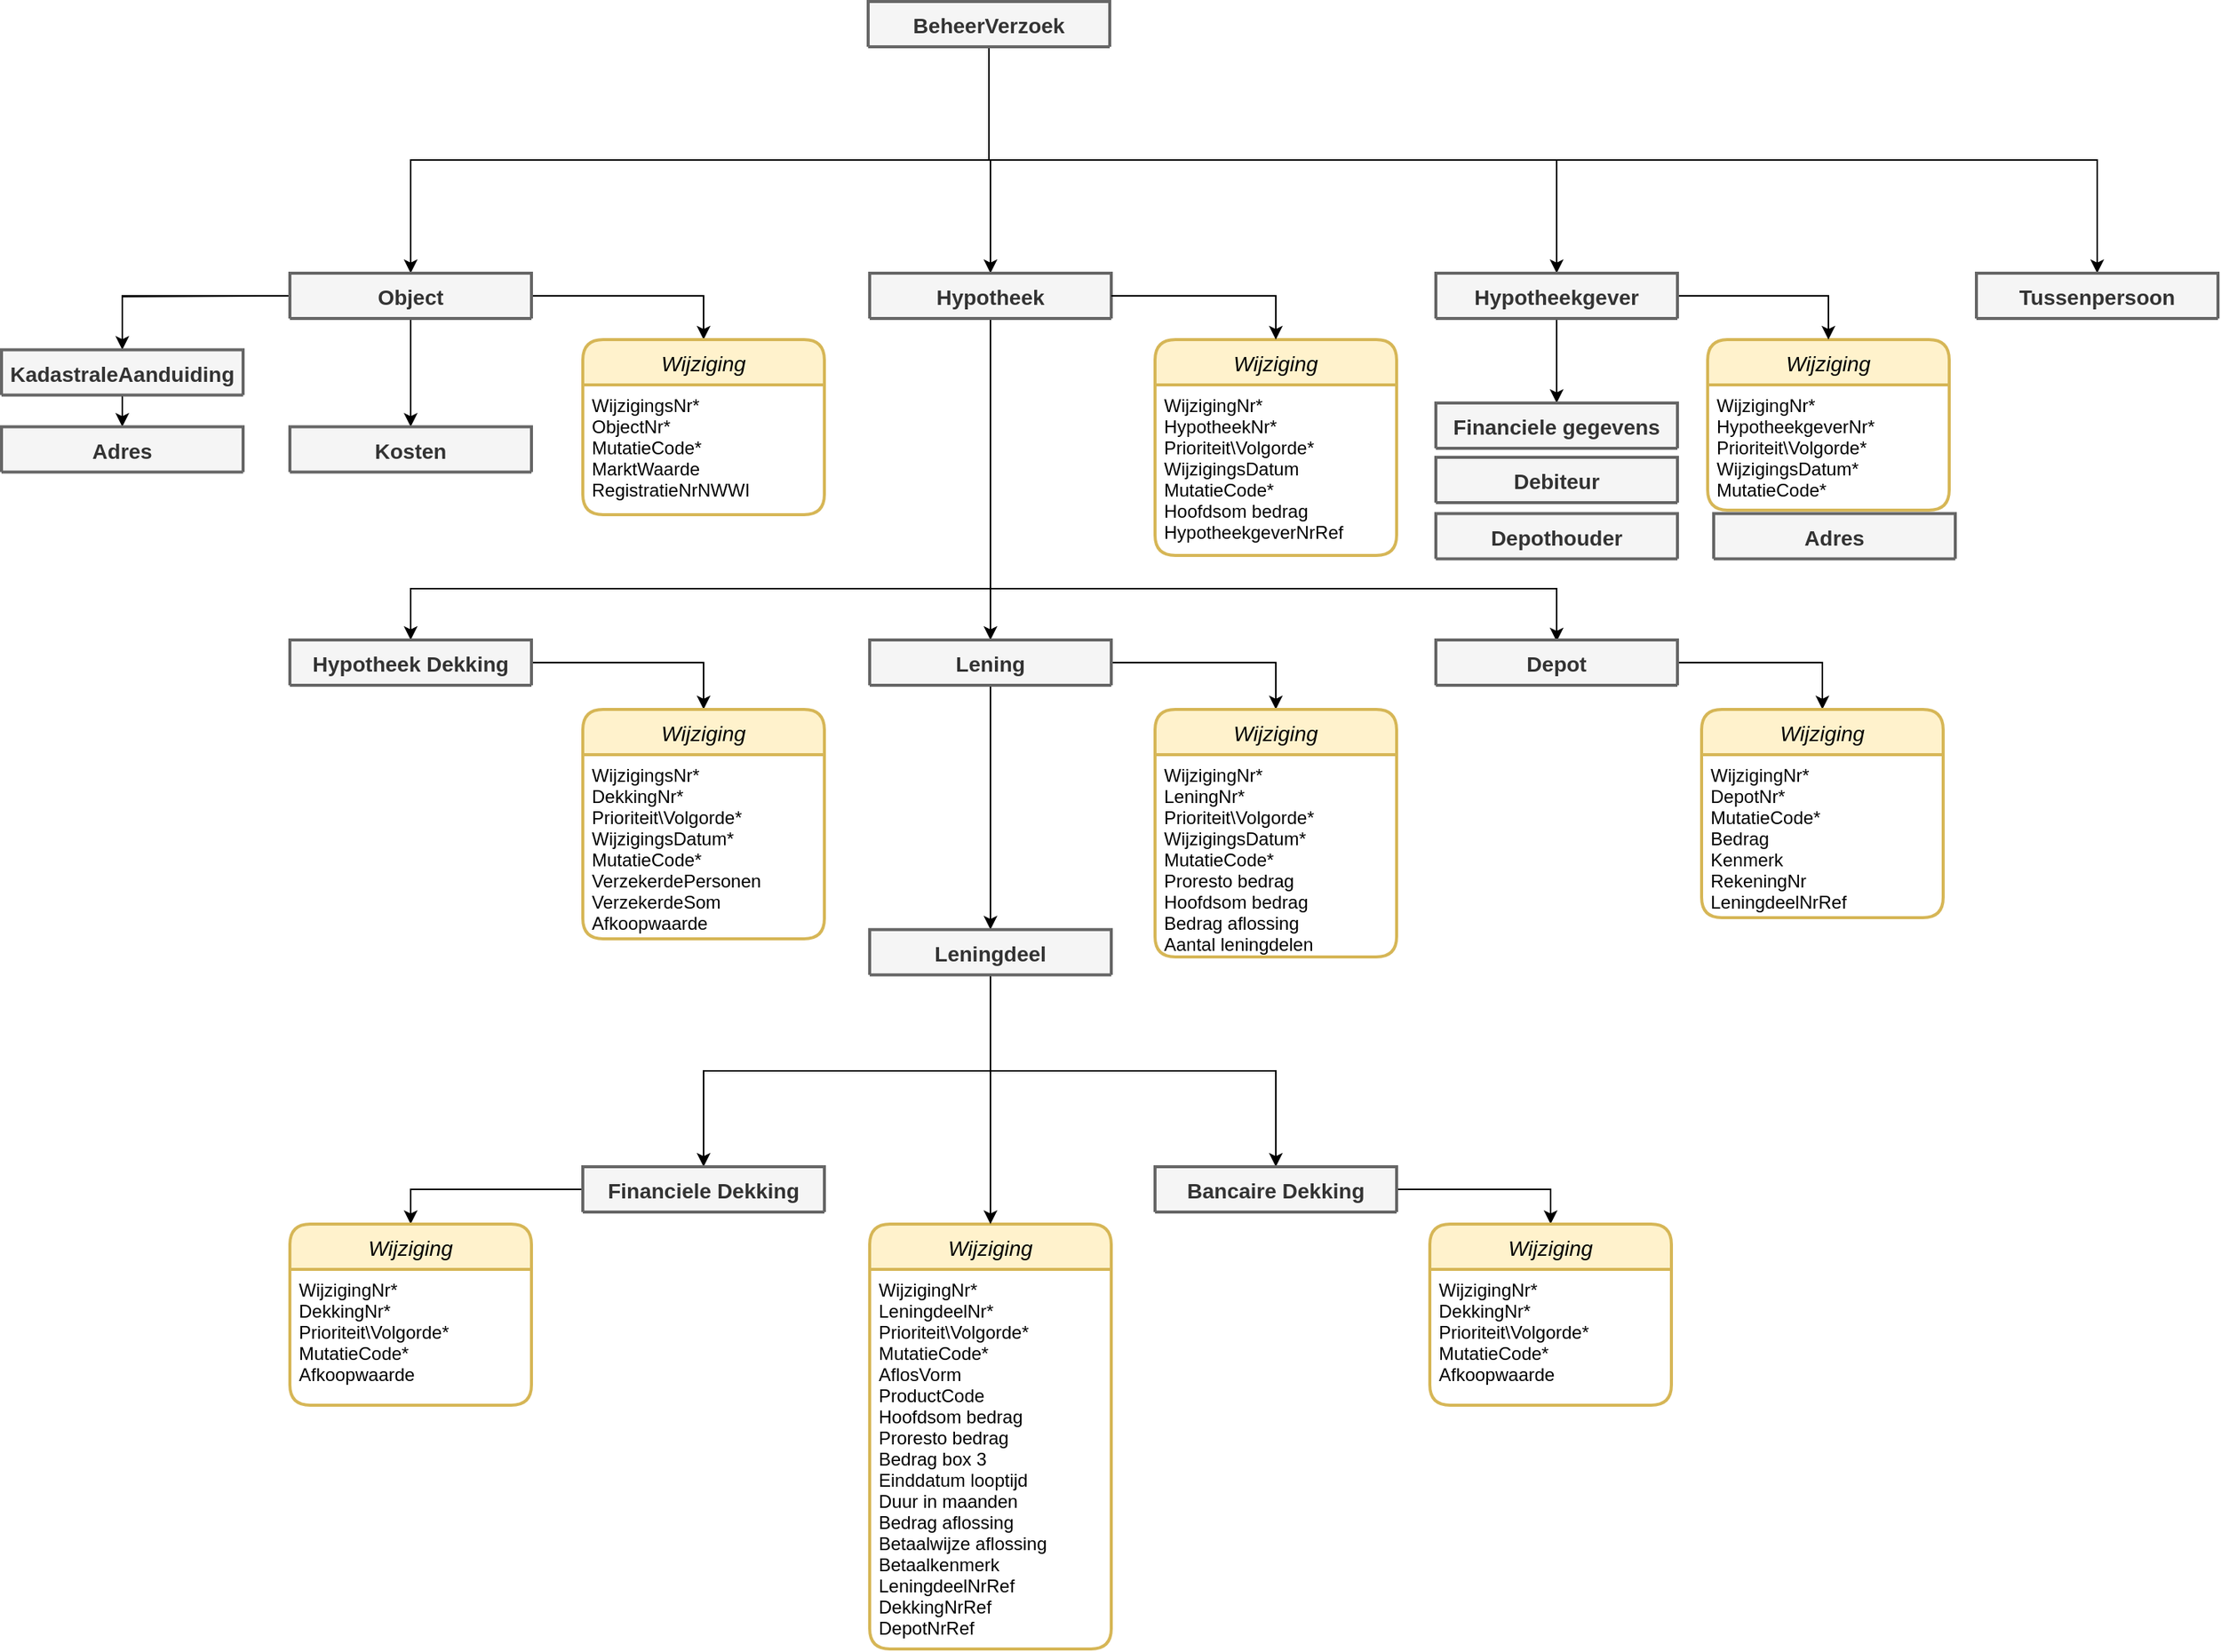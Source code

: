 <mxfile version="13.7.3" type="github">
  <diagram id="9AT7JnX1zXT0VslW_CJV" name="Page-1">
    <mxGraphModel dx="8692" dy="1246" grid="0" gridSize="10" guides="1" tooltips="1" connect="1" arrows="1" fold="1" page="0" pageScale="1" pageWidth="827" pageHeight="1169" math="0" shadow="0">
      <root>
        <mxCell id="0" />
        <mxCell id="1" parent="0" />
        <mxCell id="HXOMVxGDbbJaBRu_FrNp-1" style="edgeStyle=orthogonalEdgeStyle;rounded=0;orthogonalLoop=1;jettySize=auto;html=1;exitX=0.5;exitY=1;exitDx=0;exitDy=0;" edge="1" parent="1" source="HXOMVxGDbbJaBRu_FrNp-32" target="HXOMVxGDbbJaBRu_FrNp-8">
          <mxGeometry relative="1" as="geometry" />
        </mxCell>
        <mxCell id="HXOMVxGDbbJaBRu_FrNp-2" style="edgeStyle=orthogonalEdgeStyle;rounded=0;orthogonalLoop=1;jettySize=auto;html=1;exitX=0.5;exitY=1;exitDx=0;exitDy=0;" edge="1" parent="1" source="HXOMVxGDbbJaBRu_FrNp-32" target="HXOMVxGDbbJaBRu_FrNp-13">
          <mxGeometry relative="1" as="geometry" />
        </mxCell>
        <mxCell id="HXOMVxGDbbJaBRu_FrNp-3" style="edgeStyle=orthogonalEdgeStyle;rounded=0;orthogonalLoop=1;jettySize=auto;html=1;exitX=0.5;exitY=1;exitDx=0;exitDy=0;" edge="1" parent="1" source="HXOMVxGDbbJaBRu_FrNp-32" target="HXOMVxGDbbJaBRu_FrNp-65">
          <mxGeometry relative="1" as="geometry" />
        </mxCell>
        <mxCell id="HXOMVxGDbbJaBRu_FrNp-4" style="edgeStyle=orthogonalEdgeStyle;rounded=0;orthogonalLoop=1;jettySize=auto;html=1;exitX=0.5;exitY=1;exitDx=0;exitDy=0;entryX=0.5;entryY=0;entryDx=0;entryDy=0;" edge="1" parent="1" source="HXOMVxGDbbJaBRu_FrNp-8" target="HXOMVxGDbbJaBRu_FrNp-57">
          <mxGeometry relative="1" as="geometry">
            <mxPoint x="-6399.996" y="267.0" as="sourcePoint" />
          </mxGeometry>
        </mxCell>
        <mxCell id="HXOMVxGDbbJaBRu_FrNp-5" style="edgeStyle=orthogonalEdgeStyle;rounded=0;orthogonalLoop=1;jettySize=auto;html=1;exitX=1;exitY=0.5;exitDx=0;exitDy=0;entryX=0.5;entryY=0;entryDx=0;entryDy=0;fontStyle=1" edge="1" parent="1" target="HXOMVxGDbbJaBRu_FrNp-26" source="HXOMVxGDbbJaBRu_FrNp-8">
          <mxGeometry relative="1" as="geometry">
            <mxPoint x="-6327" y="244" as="sourcePoint" />
          </mxGeometry>
        </mxCell>
        <mxCell id="HXOMVxGDbbJaBRu_FrNp-6" style="edgeStyle=orthogonalEdgeStyle;rounded=0;orthogonalLoop=1;jettySize=auto;html=1;exitX=0;exitY=0.5;exitDx=0;exitDy=0;" edge="1" parent="1" target="HXOMVxGDbbJaBRu_FrNp-18">
          <mxGeometry relative="1" as="geometry">
            <mxPoint x="-6508" y="244" as="sourcePoint" />
          </mxGeometry>
        </mxCell>
        <mxCell id="HXOMVxGDbbJaBRu_FrNp-7" style="edgeStyle=orthogonalEdgeStyle;rounded=0;orthogonalLoop=1;jettySize=auto;html=1;exitX=0;exitY=0.5;exitDx=0;exitDy=0;entryX=0.5;entryY=0;entryDx=0;entryDy=0;" edge="1" parent="1" source="HXOMVxGDbbJaBRu_FrNp-8" target="HXOMVxGDbbJaBRu_FrNp-16">
          <mxGeometry relative="1" as="geometry">
            <mxPoint x="-6508" y="244" as="sourcePoint" />
          </mxGeometry>
        </mxCell>
        <mxCell id="HXOMVxGDbbJaBRu_FrNp-8" value="Object" style="swimlane;childLayout=stackLayout;horizontal=1;startSize=30;horizontalStack=0;fillColor=#f5f5f5;rounded=1;fontSize=14;fontStyle=1;strokeWidth=2;resizeParent=0;resizeLast=1;shadow=0;dashed=0;align=center;strokeColor=#666666;fontColor=#333333;" vertex="1" collapsed="1" parent="1">
          <mxGeometry x="-6490" y="229" width="160" height="30" as="geometry">
            <mxRectangle x="-6460" y="237" width="160" height="99" as="alternateBounds" />
          </mxGeometry>
        </mxCell>
        <mxCell id="HXOMVxGDbbJaBRu_FrNp-9" value="ObjectNr*&#xa;Mutatietype*&#xa;MarktWaarde&#xa;WOZWaarde" style="align=left;strokeColor=none;fillColor=none;spacingLeft=4;fontSize=12;verticalAlign=top;resizable=0;rotatable=0;part=1;" vertex="1" parent="HXOMVxGDbbJaBRu_FrNp-8">
          <mxGeometry y="30" width="160" as="geometry" />
        </mxCell>
        <mxCell id="HXOMVxGDbbJaBRu_FrNp-10" style="edgeStyle=orthogonalEdgeStyle;rounded=0;orthogonalLoop=1;jettySize=auto;html=1;exitX=0.5;exitY=1;exitDx=0;exitDy=0;entryX=0.5;entryY=0;entryDx=0;entryDy=0;" edge="1" parent="1" source="HXOMVxGDbbJaBRu_FrNp-13" target="HXOMVxGDbbJaBRu_FrNp-50">
          <mxGeometry relative="1" as="geometry">
            <Array as="points">
              <mxPoint x="-6026" y="438" />
              <mxPoint x="-6410" y="438" />
            </Array>
          </mxGeometry>
        </mxCell>
        <mxCell id="HXOMVxGDbbJaBRu_FrNp-11" style="edgeStyle=orthogonalEdgeStyle;rounded=0;orthogonalLoop=1;jettySize=auto;html=1;exitX=0.5;exitY=1;exitDx=0;exitDy=0;entryX=0.5;entryY=0;entryDx=0;entryDy=0;" edge="1" parent="1" source="HXOMVxGDbbJaBRu_FrNp-13" target="HXOMVxGDbbJaBRu_FrNp-48">
          <mxGeometry relative="1" as="geometry" />
        </mxCell>
        <mxCell id="HXOMVxGDbbJaBRu_FrNp-12" style="edgeStyle=orthogonalEdgeStyle;rounded=0;orthogonalLoop=1;jettySize=auto;html=1;exitX=0.5;exitY=1;exitDx=0;exitDy=0;entryX=0.5;entryY=0;entryDx=0;entryDy=0;" edge="1" parent="1" source="HXOMVxGDbbJaBRu_FrNp-13">
          <mxGeometry relative="1" as="geometry">
            <Array as="points">
              <mxPoint x="-6026" y="438" />
              <mxPoint x="-5651" y="438" />
            </Array>
            <mxPoint x="-6026" y="260.0" as="sourcePoint" />
            <mxPoint x="-5650.996" y="473" as="targetPoint" />
          </mxGeometry>
        </mxCell>
        <mxCell id="HXOMVxGDbbJaBRu_FrNp-13" value="Hypotheek" style="swimlane;childLayout=stackLayout;horizontal=1;startSize=30;horizontalStack=0;fillColor=#f5f5f5;rounded=1;fontSize=14;fontStyle=1;strokeWidth=2;resizeParent=0;resizeLast=1;shadow=0;dashed=0;align=center;strokeColor=#666666;fontColor=#333333;" vertex="1" collapsed="1" parent="1">
          <mxGeometry x="-6106" y="229.0" width="160" height="30" as="geometry">
            <mxRectangle x="-6106" y="229.0" width="160" height="154.25" as="alternateBounds" />
          </mxGeometry>
        </mxCell>
        <mxCell id="HXOMVxGDbbJaBRu_FrNp-14" value="HypotheekNr*&#xa;MutatieType* &#xa;Passeerdatum&#xa;Einddatum&#xa;Bedrag inschrijving&#xa;Hoofdsom&#xa;Proresto bedrag&#xa;" style="align=left;strokeColor=none;fillColor=none;spacingLeft=4;fontSize=12;verticalAlign=top;resizable=0;rotatable=0;part=1;" vertex="1" parent="HXOMVxGDbbJaBRu_FrNp-13">
          <mxGeometry y="30" width="160" as="geometry" />
        </mxCell>
        <mxCell id="HXOMVxGDbbJaBRu_FrNp-15" style="edgeStyle=orthogonalEdgeStyle;rounded=0;orthogonalLoop=1;jettySize=auto;html=1;exitX=0.5;exitY=1;exitDx=0;exitDy=0;" edge="1" parent="1" source="HXOMVxGDbbJaBRu_FrNp-32" target="HXOMVxGDbbJaBRu_FrNp-35">
          <mxGeometry relative="1" as="geometry" />
        </mxCell>
        <mxCell id="HXOMVxGDbbJaBRu_FrNp-16" value="Adres" style="swimlane;childLayout=stackLayout;horizontal=1;startSize=30;horizontalStack=0;fillColor=#f5f5f5;rounded=1;fontSize=14;fontStyle=1;strokeWidth=2;resizeParent=0;resizeLast=1;shadow=0;dashed=0;align=center;strokeColor=#666666;fontColor=#333333;" vertex="1" collapsed="1" parent="1">
          <mxGeometry x="-6681" y="330.75" width="160" height="30" as="geometry">
            <mxRectangle x="-6633" y="338.75" width="160" height="125.25" as="alternateBounds" />
          </mxGeometry>
        </mxCell>
        <mxCell id="HXOMVxGDbbJaBRu_FrNp-17" value="StraatNaam&#xa;HuisNr&#xa;HuisNrToevoeging&#xa;Postcode&#xa;Plaats&#xa;Land" style="align=left;strokeColor=none;fillColor=none;spacingLeft=4;fontSize=12;verticalAlign=top;resizable=0;rotatable=0;part=1;" vertex="1" parent="HXOMVxGDbbJaBRu_FrNp-16">
          <mxGeometry y="30" width="160" as="geometry" />
        </mxCell>
        <mxCell id="HXOMVxGDbbJaBRu_FrNp-18" value="KadastraleAanduiding" style="swimlane;childLayout=stackLayout;horizontal=1;startSize=30;horizontalStack=0;fillColor=#f5f5f5;rounded=1;fontSize=14;fontStyle=1;strokeWidth=2;resizeParent=0;resizeLast=1;shadow=0;dashed=0;align=center;strokeColor=#666666;fontColor=#333333;" vertex="1" collapsed="1" parent="1">
          <mxGeometry x="-6681" y="279.75" width="160" height="30" as="geometry">
            <mxRectangle x="-6648" y="411" width="160" height="125.25" as="alternateBounds" />
          </mxGeometry>
        </mxCell>
        <mxCell id="HXOMVxGDbbJaBRu_FrNp-19" value="..." style="align=left;strokeColor=none;fillColor=none;spacingLeft=4;fontSize=12;verticalAlign=top;resizable=0;rotatable=0;part=1;" vertex="1" parent="HXOMVxGDbbJaBRu_FrNp-18">
          <mxGeometry y="30" width="160" as="geometry" />
        </mxCell>
        <mxCell id="HXOMVxGDbbJaBRu_FrNp-20" value="Debiteur" style="swimlane;childLayout=stackLayout;horizontal=1;startSize=30;horizontalStack=0;rounded=1;fontSize=14;fontStyle=1;strokeWidth=2;resizeParent=0;resizeLast=1;shadow=0;dashed=0;align=center;strokeColor=#666666;fontColor=#333333;labelBackgroundColor=none;fillColor=#f5f5f5;" vertex="1" collapsed="1" parent="1">
          <mxGeometry x="-5731" y="351" width="160" height="30" as="geometry">
            <mxRectangle x="-5235" y="469" width="160" height="90" as="alternateBounds" />
          </mxGeometry>
        </mxCell>
        <mxCell id="HXOMVxGDbbJaBRu_FrNp-21" value="DebiteurNr*&#xa;MutatieType*&#xa;HypotheekgeverNrRef&#xa;" style="align=left;strokeColor=none;fillColor=none;spacingLeft=4;fontSize=12;verticalAlign=top;resizable=0;rotatable=0;part=1;labelBackgroundColor=#ffffff;" vertex="1" parent="HXOMVxGDbbJaBRu_FrNp-20">
          <mxGeometry y="30" width="160" as="geometry" />
        </mxCell>
        <mxCell id="HXOMVxGDbbJaBRu_FrNp-22" value="Depothouder" style="swimlane;childLayout=stackLayout;horizontal=1;startSize=30;horizontalStack=0;rounded=1;fontSize=14;fontStyle=1;strokeWidth=2;resizeParent=0;resizeLast=1;shadow=0;dashed=0;align=center;strokeColor=#666666;fontColor=#333333;labelBackgroundColor=none;fillColor=#f5f5f5;" vertex="1" collapsed="1" parent="1">
          <mxGeometry x="-5731" y="388.25" width="160" height="30" as="geometry">
            <mxRectangle x="-5257" y="588" width="160" height="90" as="alternateBounds" />
          </mxGeometry>
        </mxCell>
        <mxCell id="HXOMVxGDbbJaBRu_FrNp-23" value="DepothouderNr*&#xa;MutatieType*&#xa;HypotheekgeverNrRef&#xa;" style="align=left;strokeColor=none;fillColor=none;spacingLeft=4;fontSize=12;verticalAlign=top;resizable=0;rotatable=0;part=1;labelBackgroundColor=#ffffff;" vertex="1" parent="HXOMVxGDbbJaBRu_FrNp-22">
          <mxGeometry y="30" width="160" as="geometry" />
        </mxCell>
        <mxCell id="HXOMVxGDbbJaBRu_FrNp-24" value="Adres" style="swimlane;childLayout=stackLayout;horizontal=1;startSize=30;horizontalStack=0;fillColor=#f5f5f5;rounded=1;fontSize=14;fontStyle=1;strokeWidth=2;resizeParent=0;resizeLast=1;shadow=0;dashed=0;align=center;strokeColor=#666666;fontColor=#333333;" vertex="1" collapsed="1" parent="1">
          <mxGeometry x="-5547" y="388.25" width="160" height="30" as="geometry">
            <mxRectangle x="-6633" y="338.75" width="160" height="125.25" as="alternateBounds" />
          </mxGeometry>
        </mxCell>
        <mxCell id="HXOMVxGDbbJaBRu_FrNp-25" value="StraatNaam&#xa;HuisNr&#xa;HuisNrToevoeging&#xa;Postcode&#xa;Plaats&#xa;Land" style="align=left;strokeColor=none;fillColor=none;spacingLeft=4;fontSize=12;verticalAlign=top;resizable=0;rotatable=0;part=1;" vertex="1" parent="HXOMVxGDbbJaBRu_FrNp-24">
          <mxGeometry y="30" width="160" as="geometry" />
        </mxCell>
        <mxCell id="HXOMVxGDbbJaBRu_FrNp-26" value="Wijziging" style="swimlane;childLayout=stackLayout;horizontal=1;startSize=30;horizontalStack=0;fillColor=#fff2cc;rounded=1;fontSize=14;fontStyle=2;strokeWidth=2;resizeParent=0;resizeLast=1;shadow=0;dashed=0;align=center;strokeColor=#d6b656;labelBackgroundColor=none;" vertex="1" parent="1">
          <mxGeometry x="-6296" y="273" width="160" height="116" as="geometry">
            <mxRectangle x="-6288" y="281" width="160" height="30" as="alternateBounds" />
          </mxGeometry>
        </mxCell>
        <mxCell id="HXOMVxGDbbJaBRu_FrNp-27" value="WijzigingsNr*&#xa;ObjectNr*&#xa;MutatieCode*&#xa;MarktWaarde&#xa;RegistratieNrNWWI" style="align=left;strokeColor=none;fillColor=none;spacingLeft=4;fontSize=12;verticalAlign=top;resizable=0;rotatable=0;part=1;labelBackgroundColor=#ffffff;fontStyle=0" vertex="1" parent="HXOMVxGDbbJaBRu_FrNp-26">
          <mxGeometry y="30" width="160" height="86" as="geometry" />
        </mxCell>
        <mxCell id="HXOMVxGDbbJaBRu_FrNp-28" value="Wijziging" style="swimlane;childLayout=stackLayout;horizontal=1;startSize=30;horizontalStack=0;fillColor=#fff2cc;rounded=1;fontSize=14;fontStyle=2;strokeWidth=2;resizeParent=0;resizeLast=1;shadow=0;dashed=0;align=center;strokeColor=#d6b656;" vertex="1" parent="1">
          <mxGeometry x="-5917" y="273" width="160" height="143" as="geometry">
            <mxRectangle x="-5938" y="281" width="164" height="30" as="alternateBounds" />
          </mxGeometry>
        </mxCell>
        <mxCell id="HXOMVxGDbbJaBRu_FrNp-29" value="WijzigingNr*&#xa;HypotheekNr*&#xa;Prioriteit\Volgorde*&#xa;WijzigingsDatum&#xa;MutatieCode*&#xa;Hoofdsom bedrag&#xa;HypotheekgeverNrRef" style="align=left;strokeColor=none;fillColor=none;spacingLeft=4;fontSize=12;verticalAlign=top;resizable=0;rotatable=0;part=1;" vertex="1" parent="HXOMVxGDbbJaBRu_FrNp-28">
          <mxGeometry y="30" width="160" height="113" as="geometry" />
        </mxCell>
        <mxCell id="HXOMVxGDbbJaBRu_FrNp-30" value="Wijziging" style="swimlane;childLayout=stackLayout;horizontal=1;startSize=30;horizontalStack=0;fillColor=#fff2cc;rounded=1;fontSize=14;fontStyle=2;strokeWidth=2;resizeParent=0;resizeLast=1;shadow=0;dashed=0;align=center;strokeColor=#d6b656;" vertex="1" parent="1">
          <mxGeometry x="-5551" y="273" width="160" height="113" as="geometry">
            <mxRectangle x="-5563.996" y="281" width="160" height="30" as="alternateBounds" />
          </mxGeometry>
        </mxCell>
        <mxCell id="HXOMVxGDbbJaBRu_FrNp-31" value="WijzigingNr*&#xa;HypotheekgeverNr*&#xa;Prioriteit\Volgorde*&#xa;WijzigingsDatum*&#xa;MutatieCode*" style="align=left;strokeColor=none;fillColor=none;spacingLeft=4;fontSize=12;verticalAlign=top;resizable=0;rotatable=0;part=1;" vertex="1" parent="HXOMVxGDbbJaBRu_FrNp-30">
          <mxGeometry y="30" width="160" height="83" as="geometry" />
        </mxCell>
        <mxCell id="HXOMVxGDbbJaBRu_FrNp-34" style="edgeStyle=orthogonalEdgeStyle;rounded=0;orthogonalLoop=1;jettySize=auto;html=1;exitX=0;exitY=0.5;exitDx=0;exitDy=0;entryX=0.5;entryY=0;entryDx=0;entryDy=0;" edge="1" parent="1" source="HXOMVxGDbbJaBRu_FrNp-72" target="HXOMVxGDbbJaBRu_FrNp-74">
          <mxGeometry relative="1" as="geometry">
            <Array as="points">
              <mxPoint x="-6410" y="836" />
            </Array>
            <mxPoint x="-6308" y="836" as="sourcePoint" />
          </mxGeometry>
        </mxCell>
        <mxCell id="HXOMVxGDbbJaBRu_FrNp-35" value="Tussenpersoon" style="swimlane;childLayout=stackLayout;horizontal=1;startSize=30;horizontalStack=0;fillColor=#f5f5f5;rounded=1;fontSize=14;fontStyle=1;strokeWidth=2;resizeParent=0;resizeLast=1;shadow=0;dashed=0;align=center;strokeColor=#666666;fontColor=#333333;" vertex="1" collapsed="1" parent="1">
          <mxGeometry x="-5373" y="229" width="160" height="30" as="geometry">
            <mxRectangle x="-5422" y="237" width="191" height="183.75" as="alternateBounds" />
          </mxGeometry>
        </mxCell>
        <mxCell id="HXOMVxGDbbJaBRu_FrNp-36" value="TussenpersoonNr*&#xa;MutatieType*&#xa;Bedrijfsnaam&#xa;TelefoonNrWerk&#xa;Contactpersoon Voorletters*&#xa;Contactpersoon Voornaam&#xa;Contactpersoon Tussenvoegsels&#xa;Contactpersoon Achternaam*&#xa;Contactpersoon Mobiele nummer&#xa;Contactpersoon E-mailadres*" style="align=left;strokeColor=none;fillColor=none;spacingLeft=4;fontSize=12;verticalAlign=top;resizable=0;rotatable=0;part=1;fontStyle=0" vertex="1" parent="HXOMVxGDbbJaBRu_FrNp-35">
          <mxGeometry y="30" width="160" as="geometry" />
        </mxCell>
        <mxCell id="HXOMVxGDbbJaBRu_FrNp-32" value="BeheerVerzoek" style="swimlane;childLayout=stackLayout;horizontal=1;startSize=30;horizontalStack=0;fillColor=#f5f5f5;rounded=1;fontSize=14;fontStyle=1;strokeWidth=2;resizeParent=0;resizeLast=1;shadow=0;dashed=0;align=center;strokeColor=#666666;fontColor=#333333;" vertex="1" collapsed="1" parent="1">
          <mxGeometry x="-6107" y="49" width="160" height="30" as="geometry">
            <mxRectangle x="-6107" y="49" width="162" height="119" as="alternateBounds" />
          </mxGeometry>
        </mxCell>
        <mxCell id="HXOMVxGDbbJaBRu_FrNp-33" value="AanvraagVolgNr*&#xa;MutatieCode*&#xa;IngangsDatum*&#xa;ReferentieDatum*&#xa;[HypotheekNrsRef]*" style="align=left;strokeColor=none;fillColor=none;spacingLeft=4;fontSize=12;verticalAlign=top;resizable=0;rotatable=0;part=1;" vertex="1" parent="HXOMVxGDbbJaBRu_FrNp-32">
          <mxGeometry y="30" width="160" as="geometry" />
        </mxCell>
        <mxCell id="HXOMVxGDbbJaBRu_FrNp-37" value="Wijziging" style="swimlane;childLayout=stackLayout;horizontal=1;startSize=30;horizontalStack=0;fillColor=#fff2cc;rounded=1;fontSize=14;fontStyle=2;strokeWidth=2;resizeParent=0;resizeLast=1;shadow=0;dashed=0;align=center;strokeColor=#d6b656;" vertex="1" parent="1">
          <mxGeometry x="-6106" y="859.0" width="160" height="281.5" as="geometry">
            <mxRectangle x="-6106" y="851.0" width="160" height="30" as="alternateBounds" />
          </mxGeometry>
        </mxCell>
        <mxCell id="HXOMVxGDbbJaBRu_FrNp-38" value="WijzigingNr*&#xa;LeningdeelNr*&#xa;Prioriteit\Volgorde*&#xa;MutatieCode*&#xa;AflosVorm&#xa;ProductCode&#xa;Hoofdsom bedrag&#xa;Proresto bedrag&#xa;Bedrag box 3&#xa;Einddatum looptijd&#xa;Duur in maanden&#xa;Bedrag aflossing&#xa;Betaalwijze aflossing&#xa;Betaalkenmerk&#xa;LeningdeelNrRef&#xa;DekkingNrRef&#xa;DepotNrRef" style="align=left;strokeColor=none;fillColor=none;spacingLeft=4;fontSize=12;verticalAlign=top;resizable=0;rotatable=0;part=1;" vertex="1" parent="HXOMVxGDbbJaBRu_FrNp-37">
          <mxGeometry y="30" width="160" height="251.5" as="geometry" />
        </mxCell>
        <mxCell id="HXOMVxGDbbJaBRu_FrNp-40" style="edgeStyle=orthogonalEdgeStyle;rounded=0;orthogonalLoop=1;jettySize=auto;html=1;fontSize=14;" edge="1" parent="1" source="HXOMVxGDbbJaBRu_FrNp-52" target="HXOMVxGDbbJaBRu_FrNp-59">
          <mxGeometry relative="1" as="geometry">
            <mxPoint x="-5557.996" y="487" as="sourcePoint" />
          </mxGeometry>
        </mxCell>
        <mxCell id="HXOMVxGDbbJaBRu_FrNp-41" style="edgeStyle=orthogonalEdgeStyle;rounded=0;orthogonalLoop=1;jettySize=auto;html=1;exitX=1;exitY=0.5;exitDx=0;exitDy=0;entryX=0.5;entryY=0;entryDx=0;entryDy=0;fontSize=14;fontStyle=1" edge="1" parent="1" source="HXOMVxGDbbJaBRu_FrNp-13" target="HXOMVxGDbbJaBRu_FrNp-28">
          <mxGeometry relative="1" as="geometry">
            <mxPoint x="-5925" y="244" as="sourcePoint" />
          </mxGeometry>
        </mxCell>
        <mxCell id="HXOMVxGDbbJaBRu_FrNp-42" style="edgeStyle=orthogonalEdgeStyle;rounded=0;orthogonalLoop=1;jettySize=auto;html=1;exitX=1;exitY=0.5;exitDx=0;exitDy=0;fontStyle=1" edge="1" parent="1" source="HXOMVxGDbbJaBRu_FrNp-65" target="HXOMVxGDbbJaBRu_FrNp-30">
          <mxGeometry relative="1" as="geometry">
            <mxPoint x="-5557.996" y="244" as="sourcePoint" />
          </mxGeometry>
        </mxCell>
        <mxCell id="HXOMVxGDbbJaBRu_FrNp-43" style="edgeStyle=orthogonalEdgeStyle;rounded=0;orthogonalLoop=1;jettySize=auto;html=1;exitX=0.5;exitY=1;exitDx=0;exitDy=0;entryX=0.5;entryY=0;entryDx=0;entryDy=0;" edge="1" parent="1" source="HXOMVxGDbbJaBRu_FrNp-65" target="HXOMVxGDbbJaBRu_FrNp-76">
          <mxGeometry relative="1" as="geometry">
            <mxPoint x="-5651" y="267.0" as="sourcePoint" />
          </mxGeometry>
        </mxCell>
        <mxCell id="HXOMVxGDbbJaBRu_FrNp-44" style="edgeStyle=orthogonalEdgeStyle;rounded=0;orthogonalLoop=1;jettySize=auto;html=1;exitX=0.5;exitY=1;exitDx=0;exitDy=0;entryX=0.5;entryY=0;entryDx=0;entryDy=0;" edge="1" parent="1" source="HXOMVxGDbbJaBRu_FrNp-55" target="HXOMVxGDbbJaBRu_FrNp-72">
          <mxGeometry relative="1" as="geometry" />
        </mxCell>
        <mxCell id="HXOMVxGDbbJaBRu_FrNp-45" style="edgeStyle=orthogonalEdgeStyle;rounded=0;orthogonalLoop=1;jettySize=auto;html=1;exitX=0.5;exitY=1;exitDx=0;exitDy=0;entryX=0.5;entryY=0;entryDx=0;entryDy=0;" edge="1" parent="1" source="HXOMVxGDbbJaBRu_FrNp-55" target="HXOMVxGDbbJaBRu_FrNp-68">
          <mxGeometry relative="1" as="geometry" />
        </mxCell>
        <mxCell id="HXOMVxGDbbJaBRu_FrNp-46" style="edgeStyle=orthogonalEdgeStyle;rounded=0;orthogonalLoop=1;jettySize=auto;html=1;exitX=0.5;exitY=1;exitDx=0;exitDy=0;entryX=0.5;entryY=0;entryDx=0;entryDy=0;" edge="1" parent="1" source="HXOMVxGDbbJaBRu_FrNp-48" target="HXOMVxGDbbJaBRu_FrNp-55">
          <mxGeometry relative="1" as="geometry" />
        </mxCell>
        <mxCell id="HXOMVxGDbbJaBRu_FrNp-47" style="edgeStyle=orthogonalEdgeStyle;rounded=0;orthogonalLoop=1;jettySize=auto;html=1;exitX=1;exitY=0.5;exitDx=0;exitDy=0;entryX=0.5;entryY=0;entryDx=0;entryDy=0;" edge="1" parent="1" source="HXOMVxGDbbJaBRu_FrNp-48" target="HXOMVxGDbbJaBRu_FrNp-61">
          <mxGeometry relative="1" as="geometry">
            <mxPoint x="-5842" y="508" as="targetPoint" />
            <mxPoint x="-5925" y="543" as="sourcePoint" />
          </mxGeometry>
        </mxCell>
        <mxCell id="HXOMVxGDbbJaBRu_FrNp-48" value="Lening" style="swimlane;childLayout=stackLayout;horizontal=1;startSize=30;horizontalStack=0;fillColor=#f5f5f5;rounded=1;fontSize=14;fontStyle=1;strokeWidth=2;resizeParent=0;resizeLast=1;shadow=0;dashed=0;align=center;strokeColor=#666666;fontColor=#333333;" vertex="1" collapsed="1" parent="1">
          <mxGeometry x="-6106" y="472" width="160" height="30" as="geometry">
            <mxRectangle x="-6106" y="472" width="160" height="142" as="alternateBounds" />
          </mxGeometry>
        </mxCell>
        <mxCell id="HXOMVxGDbbJaBRu_FrNp-49" value="LeningNr*&#xa;MutatieType*&#xa;Ingangsdatum&#xa;Einddatum&#xa;Hoofdsom&#xa;Proresto bedrag&#xa;Bedrag box 3" style="align=left;strokeColor=none;fillColor=none;spacingLeft=4;fontSize=12;verticalAlign=top;resizable=0;rotatable=0;part=1;" vertex="1" parent="HXOMVxGDbbJaBRu_FrNp-48">
          <mxGeometry y="30" width="160" as="geometry" />
        </mxCell>
        <mxCell id="HXOMVxGDbbJaBRu_FrNp-78" style="edgeStyle=orthogonalEdgeStyle;rounded=0;orthogonalLoop=1;jettySize=auto;html=1;exitX=1;exitY=0.5;exitDx=0;exitDy=0;entryX=0.5;entryY=0;entryDx=0;entryDy=0;" edge="1" parent="1" source="HXOMVxGDbbJaBRu_FrNp-50" target="HXOMVxGDbbJaBRu_FrNp-63">
          <mxGeometry relative="1" as="geometry" />
        </mxCell>
        <mxCell id="HXOMVxGDbbJaBRu_FrNp-50" value="Hypotheek Dekking" style="swimlane;childLayout=stackLayout;horizontal=1;startSize=30;horizontalStack=0;fillColor=#f5f5f5;rounded=1;fontSize=14;fontStyle=1;strokeWidth=2;resizeParent=0;resizeLast=1;shadow=0;dashed=0;align=center;strokeColor=#666666;fontColor=#333333;" vertex="1" collapsed="1" parent="1">
          <mxGeometry x="-6490" y="472" width="160" height="30" as="geometry">
            <mxRectangle x="-5438" y="649" width="160" height="154.25" as="alternateBounds" />
          </mxGeometry>
        </mxCell>
        <mxCell id="HXOMVxGDbbJaBRu_FrNp-51" value="DekkingNr*&#xa;Mutatietype*&#xa;Polisnr*&#xa;Dekking Code&#xa;Dekking Type&#xa;ProductNaam&#xa;Maatschappij" style="align=left;strokeColor=none;fillColor=none;spacingLeft=4;fontSize=12;verticalAlign=top;resizable=0;rotatable=0;part=1;" vertex="1" parent="HXOMVxGDbbJaBRu_FrNp-50">
          <mxGeometry y="30" width="160" as="geometry" />
        </mxCell>
        <mxCell id="HXOMVxGDbbJaBRu_FrNp-52" value="Depot" style="swimlane;childLayout=stackLayout;horizontal=1;startSize=30;horizontalStack=0;fillColor=#f5f5f5;rounded=1;fontSize=14;fontStyle=1;strokeWidth=2;resizeParent=0;resizeLast=1;shadow=0;dashed=0;align=center;strokeColor=#666666;fontColor=#333333;" vertex="1" collapsed="1" parent="1">
          <mxGeometry x="-5730.996" y="472" width="160" height="30" as="geometry">
            <mxRectangle x="-5766.996" y="472" width="160" height="154.25" as="alternateBounds" />
          </mxGeometry>
        </mxCell>
        <mxCell id="HXOMVxGDbbJaBRu_FrNp-53" value="DepotNr*&#xa;MutatieType*&#xa;Depot Type&#xa;Ingangsdatum&#xa;Einddatum&#xa;Hoofdsom&#xa;Proresto bedrag" style="align=left;strokeColor=none;fillColor=none;spacingLeft=4;fontSize=12;verticalAlign=top;resizable=0;rotatable=0;part=1;" vertex="1" parent="HXOMVxGDbbJaBRu_FrNp-52">
          <mxGeometry y="30" width="160" as="geometry" />
        </mxCell>
        <mxCell id="HXOMVxGDbbJaBRu_FrNp-54" style="edgeStyle=orthogonalEdgeStyle;rounded=0;orthogonalLoop=1;jettySize=auto;html=1;exitX=0.5;exitY=1;exitDx=0;exitDy=0;" edge="1" parent="1" source="HXOMVxGDbbJaBRu_FrNp-55" target="HXOMVxGDbbJaBRu_FrNp-37">
          <mxGeometry relative="1" as="geometry" />
        </mxCell>
        <mxCell id="HXOMVxGDbbJaBRu_FrNp-55" value="Leningdeel" style="swimlane;childLayout=stackLayout;horizontal=1;startSize=30;horizontalStack=0;fillColor=#f5f5f5;rounded=1;fontSize=14;fontStyle=1;strokeWidth=2;resizeParent=0;resizeLast=1;shadow=0;dashed=0;align=center;strokeColor=#666666;fontColor=#333333;" vertex="1" collapsed="1" parent="1">
          <mxGeometry x="-6106" y="663.87" width="160" height="30" as="geometry">
            <mxRectangle x="-6106" y="663.87" width="160" height="179" as="alternateBounds" />
          </mxGeometry>
        </mxCell>
        <mxCell id="HXOMVxGDbbJaBRu_FrNp-56" value="LeningDeelNr*&#xa;MutatieType*&#xa;AflosVorm&#xa;ProductCode&#xa;Ingangsdatum&#xa;Einddatum&#xa;Hoofdsom&#xa;Proresto bedrag&#xa;Bedrag box 3&#xa;NHG" style="align=left;strokeColor=none;fillColor=none;spacingLeft=4;fontSize=12;verticalAlign=top;resizable=0;rotatable=0;part=1;" vertex="1" parent="HXOMVxGDbbJaBRu_FrNp-55">
          <mxGeometry y="30" width="160" as="geometry" />
        </mxCell>
        <mxCell id="HXOMVxGDbbJaBRu_FrNp-57" value="Kosten" style="swimlane;childLayout=stackLayout;horizontal=1;startSize=30;horizontalStack=0;fillColor=#f5f5f5;rounded=1;fontSize=14;fontStyle=1;strokeWidth=2;resizeParent=0;resizeLast=1;shadow=0;dashed=0;align=center;strokeColor=#666666;fontColor=#333333;" vertex="1" collapsed="1" parent="1">
          <mxGeometry x="-6490" y="330.75" width="160" height="30" as="geometry">
            <mxRectangle x="-6460" y="323.75" width="160" height="112" as="alternateBounds" />
          </mxGeometry>
        </mxCell>
        <mxCell id="HXOMVxGDbbJaBRu_FrNp-58" value="Financiering overbedeling (uitkoop)&#xa;Kosten verkrijgen in eigendom&#xa;Kosten energiebudget&#xa;Kosten energiebesparende maatregelen&#xa;Kosten kwaliteitsverbetering" style="align=left;strokeColor=none;fillColor=none;spacingLeft=4;fontSize=12;verticalAlign=top;resizable=0;rotatable=0;part=1;" vertex="1" parent="HXOMVxGDbbJaBRu_FrNp-57">
          <mxGeometry y="30" width="160" as="geometry" />
        </mxCell>
        <mxCell id="HXOMVxGDbbJaBRu_FrNp-59" value="Wijziging" style="swimlane;childLayout=stackLayout;horizontal=1;startSize=30;horizontalStack=0;fillColor=#fff2cc;rounded=1;fontSize=14;fontStyle=2;strokeWidth=2;resizeParent=0;resizeLast=1;shadow=0;dashed=0;align=center;strokeColor=#d6b656;" vertex="1" parent="1">
          <mxGeometry x="-5555" y="518" width="160" height="138" as="geometry">
            <mxRectangle x="-5617" y="518" width="160" height="30" as="alternateBounds" />
          </mxGeometry>
        </mxCell>
        <mxCell id="HXOMVxGDbbJaBRu_FrNp-60" value="WijzigingNr*&#xa;DepotNr*&#xa;MutatieCode*&#xa;Bedrag&#xa;Kenmerk&#xa;RekeningNr&#xa;LeningdeelNrRef" style="align=left;strokeColor=none;fillColor=none;spacingLeft=4;fontSize=12;verticalAlign=top;resizable=0;rotatable=0;part=1;" vertex="1" parent="HXOMVxGDbbJaBRu_FrNp-59">
          <mxGeometry y="30" width="160" height="108" as="geometry" />
        </mxCell>
        <mxCell id="HXOMVxGDbbJaBRu_FrNp-61" value="Wijziging" style="swimlane;childLayout=stackLayout;horizontal=1;startSize=30;horizontalStack=0;fillColor=#fff2cc;rounded=1;fontSize=14;fontStyle=2;strokeWidth=2;resizeParent=0;resizeLast=1;shadow=0;dashed=0;align=center;strokeColor=#d6b656;" vertex="1" parent="1">
          <mxGeometry x="-5917" y="518" width="160" height="164" as="geometry">
            <mxRectangle x="-5917" y="518" width="160" height="30" as="alternateBounds" />
          </mxGeometry>
        </mxCell>
        <mxCell id="HXOMVxGDbbJaBRu_FrNp-62" value="WijzigingNr*&#xa;LeningNr*&#xa;Prioriteit\Volgorde*&#xa;WijzigingsDatum*&#xa;MutatieCode*&#xa;Proresto bedrag&#xa;Hoofdsom bedrag&#xa;Bedrag aflossing&#xa;Aantal leningdelen" style="align=left;strokeColor=none;fillColor=none;spacingLeft=4;fontSize=12;verticalAlign=top;resizable=0;rotatable=0;part=1;" vertex="1" parent="HXOMVxGDbbJaBRu_FrNp-61">
          <mxGeometry y="30" width="160" height="134" as="geometry" />
        </mxCell>
        <mxCell id="HXOMVxGDbbJaBRu_FrNp-63" value="Wijziging" style="swimlane;childLayout=stackLayout;horizontal=1;startSize=30;horizontalStack=0;fillColor=#fff2cc;rounded=1;fontSize=14;fontStyle=2;strokeWidth=2;resizeParent=0;resizeLast=1;shadow=0;dashed=0;align=center;strokeColor=#d6b656;" vertex="1" parent="1">
          <mxGeometry x="-6296" y="518" width="160" height="152" as="geometry">
            <mxRectangle x="-6269" y="518" width="160" height="30" as="alternateBounds" />
          </mxGeometry>
        </mxCell>
        <mxCell id="HXOMVxGDbbJaBRu_FrNp-64" value="WijzigingsNr*&#xa;DekkingNr*&#xa;Prioriteit\Volgorde*&#xa;WijzigingsDatum*&#xa;MutatieCode*&#xa;VerzekerdePersonen&#xa;VerzekerdeSom&#xa;Afkoopwaarde" style="align=left;strokeColor=none;fillColor=none;spacingLeft=4;fontSize=12;verticalAlign=top;resizable=0;rotatable=0;part=1;" vertex="1" parent="HXOMVxGDbbJaBRu_FrNp-63">
          <mxGeometry y="30" width="160" height="122" as="geometry" />
        </mxCell>
        <mxCell id="HXOMVxGDbbJaBRu_FrNp-65" value="Hypotheekgever" style="swimlane;childLayout=stackLayout;horizontal=1;startSize=30;horizontalStack=0;rounded=1;fontSize=14;fontStyle=1;strokeWidth=2;resizeParent=0;resizeLast=1;shadow=0;dashed=0;align=center;strokeColor=#666666;fontColor=#333333;labelBackgroundColor=none;fillColor=#f5f5f5;" vertex="1" collapsed="1" parent="1">
          <mxGeometry x="-5730.996" y="229" width="160" height="30" as="geometry">
            <mxRectangle x="-5766.996" y="237" width="160" height="183.75" as="alternateBounds" />
          </mxGeometry>
        </mxCell>
        <mxCell id="HXOMVxGDbbJaBRu_FrNp-66" value="HypotheekGeverNr*&#xa;MutatieType*&#xa;Voorletters&#xa;Voornaam&#xa;Tussenvoegsels&#xa;Achternaam&#xa;Telefoonnr&#xa;Mobiele nr&#xa;E-mailadres&#xa;Identificatie" style="align=left;strokeColor=none;fillColor=none;spacingLeft=4;fontSize=12;verticalAlign=top;resizable=0;rotatable=0;part=1;labelBackgroundColor=#ffffff;" vertex="1" parent="HXOMVxGDbbJaBRu_FrNp-65">
          <mxGeometry y="30" width="160" as="geometry" />
        </mxCell>
        <mxCell id="HXOMVxGDbbJaBRu_FrNp-67" style="edgeStyle=orthogonalEdgeStyle;rounded=0;orthogonalLoop=1;jettySize=auto;html=1;exitX=1;exitY=0.5;exitDx=0;exitDy=0;entryX=0.5;entryY=0;entryDx=0;entryDy=0;" edge="1" parent="1" source="HXOMVxGDbbJaBRu_FrNp-68" target="HXOMVxGDbbJaBRu_FrNp-70">
          <mxGeometry relative="1" as="geometry">
            <Array as="points">
              <mxPoint x="-5655" y="836" />
            </Array>
          </mxGeometry>
        </mxCell>
        <mxCell id="HXOMVxGDbbJaBRu_FrNp-68" value="Bancaire Dekking" style="swimlane;childLayout=stackLayout;horizontal=1;startSize=30;horizontalStack=0;fillColor=#f5f5f5;rounded=1;fontSize=14;fontStyle=1;strokeWidth=2;resizeParent=0;resizeLast=1;shadow=0;dashed=0;align=center;strokeColor=#666666;fontColor=#333333;" vertex="1" collapsed="1" parent="1">
          <mxGeometry x="-5917" y="821.0" width="160" height="30" as="geometry">
            <mxRectangle x="-5756" y="1050" width="160" height="157" as="alternateBounds" />
          </mxGeometry>
        </mxCell>
        <mxCell id="HXOMVxGDbbJaBRu_FrNp-69" value="Dekkingnr*&#xa;MutatieType*&#xa;ContractNr*&#xa;Dekking Soort  &#xa;Dekking Code&#xa;Dekking Type&#xa;ProductNaam&#xa;Maatschappij" style="align=left;strokeColor=none;fillColor=none;spacingLeft=4;fontSize=12;verticalAlign=top;resizable=0;rotatable=0;part=1;" vertex="1" parent="HXOMVxGDbbJaBRu_FrNp-68">
          <mxGeometry y="30" width="160" as="geometry" />
        </mxCell>
        <mxCell id="HXOMVxGDbbJaBRu_FrNp-70" value="Wijziging" style="swimlane;childLayout=stackLayout;horizontal=1;startSize=30;horizontalStack=0;fillColor=#fff2cc;rounded=1;fontSize=14;fontStyle=2;strokeWidth=2;resizeParent=0;resizeLast=1;shadow=0;dashed=0;align=center;strokeColor=#d6b656;" vertex="1" parent="1">
          <mxGeometry x="-5735" y="859" width="160" height="120" as="geometry">
            <mxRectangle x="-5756" y="859" width="160" height="30" as="alternateBounds" />
          </mxGeometry>
        </mxCell>
        <mxCell id="HXOMVxGDbbJaBRu_FrNp-71" value="WijzigingNr*&#xa;DekkingNr*&#xa;Prioriteit\Volgorde*&#xa;MutatieCode*&#xa;Afkoopwaarde" style="align=left;strokeColor=none;fillColor=none;spacingLeft=4;fontSize=12;verticalAlign=top;resizable=0;rotatable=0;part=1;" vertex="1" parent="HXOMVxGDbbJaBRu_FrNp-70">
          <mxGeometry y="30" width="160" height="90" as="geometry" />
        </mxCell>
        <mxCell id="HXOMVxGDbbJaBRu_FrNp-72" value="Financiele Dekking" style="swimlane;childLayout=stackLayout;horizontal=1;startSize=30;horizontalStack=0;fillColor=#f5f5f5;rounded=1;fontSize=14;fontStyle=1;strokeWidth=2;resizeParent=0;resizeLast=1;shadow=0;dashed=0;align=center;strokeColor=#666666;fontColor=#333333;" vertex="1" collapsed="1" parent="1">
          <mxGeometry x="-6296" y="821.0" width="160" height="30" as="geometry">
            <mxRectangle x="-6037" y="949" width="160" height="155" as="alternateBounds" />
          </mxGeometry>
        </mxCell>
        <mxCell id="HXOMVxGDbbJaBRu_FrNp-73" value="Dekkingnr*&#xa;MutatieType*&#xa;PolisNr*&#xa;Dekking Soort&#xa;Dekking Code&#xa;Dekking Type&#xa;ProductNaam&#xa;Maatschappij" style="align=left;strokeColor=none;fillColor=none;spacingLeft=4;fontSize=12;verticalAlign=top;resizable=0;rotatable=0;part=1;" vertex="1" parent="HXOMVxGDbbJaBRu_FrNp-72">
          <mxGeometry y="30" width="160" as="geometry" />
        </mxCell>
        <mxCell id="HXOMVxGDbbJaBRu_FrNp-74" value="Wijziging" style="swimlane;childLayout=stackLayout;horizontal=1;startSize=30;horizontalStack=0;fillColor=#fff2cc;rounded=1;fontSize=14;fontStyle=2;strokeWidth=2;resizeParent=0;resizeLast=1;shadow=0;dashed=0;align=center;strokeColor=#d6b656;" vertex="1" parent="1">
          <mxGeometry x="-6490" y="859.0" width="160" height="120" as="geometry">
            <mxRectangle x="-6460" y="859.0" width="160" height="30" as="alternateBounds" />
          </mxGeometry>
        </mxCell>
        <mxCell id="HXOMVxGDbbJaBRu_FrNp-75" value="WijzigingNr*&#xa;DekkingNr*&#xa;Prioriteit\Volgorde*&#xa;MutatieCode*&#xa;Afkoopwaarde" style="align=left;strokeColor=none;fillColor=none;spacingLeft=4;fontSize=12;verticalAlign=top;resizable=0;rotatable=0;part=1;" vertex="1" parent="HXOMVxGDbbJaBRu_FrNp-74">
          <mxGeometry y="30" width="160" height="90" as="geometry" />
        </mxCell>
        <mxCell id="HXOMVxGDbbJaBRu_FrNp-76" value="Financiele gegevens" style="swimlane;childLayout=stackLayout;horizontal=1;startSize=30;horizontalStack=0;rounded=1;fontSize=14;fontStyle=1;strokeWidth=2;resizeParent=0;resizeLast=1;shadow=0;dashed=0;align=center;strokeColor=#666666;fontColor=#333333;fillColor=#F5F5F5;" vertex="1" collapsed="1" parent="1">
          <mxGeometry x="-5731" y="315" width="160" height="30" as="geometry">
            <mxRectangle x="-5767" y="323" width="160" height="99.75" as="alternateBounds" />
          </mxGeometry>
        </mxCell>
        <mxCell id="HXOMVxGDbbJaBRu_FrNp-77" value="Inkomsten&#xa;Verplichtingen&#xa;Bezittingen" style="align=left;strokeColor=none;fillColor=none;spacingLeft=4;fontSize=12;verticalAlign=top;resizable=0;rotatable=0;part=1;labelBackgroundColor=#ffffff;" vertex="1" parent="HXOMVxGDbbJaBRu_FrNp-76">
          <mxGeometry y="30" width="160" as="geometry" />
        </mxCell>
      </root>
    </mxGraphModel>
  </diagram>
</mxfile>
